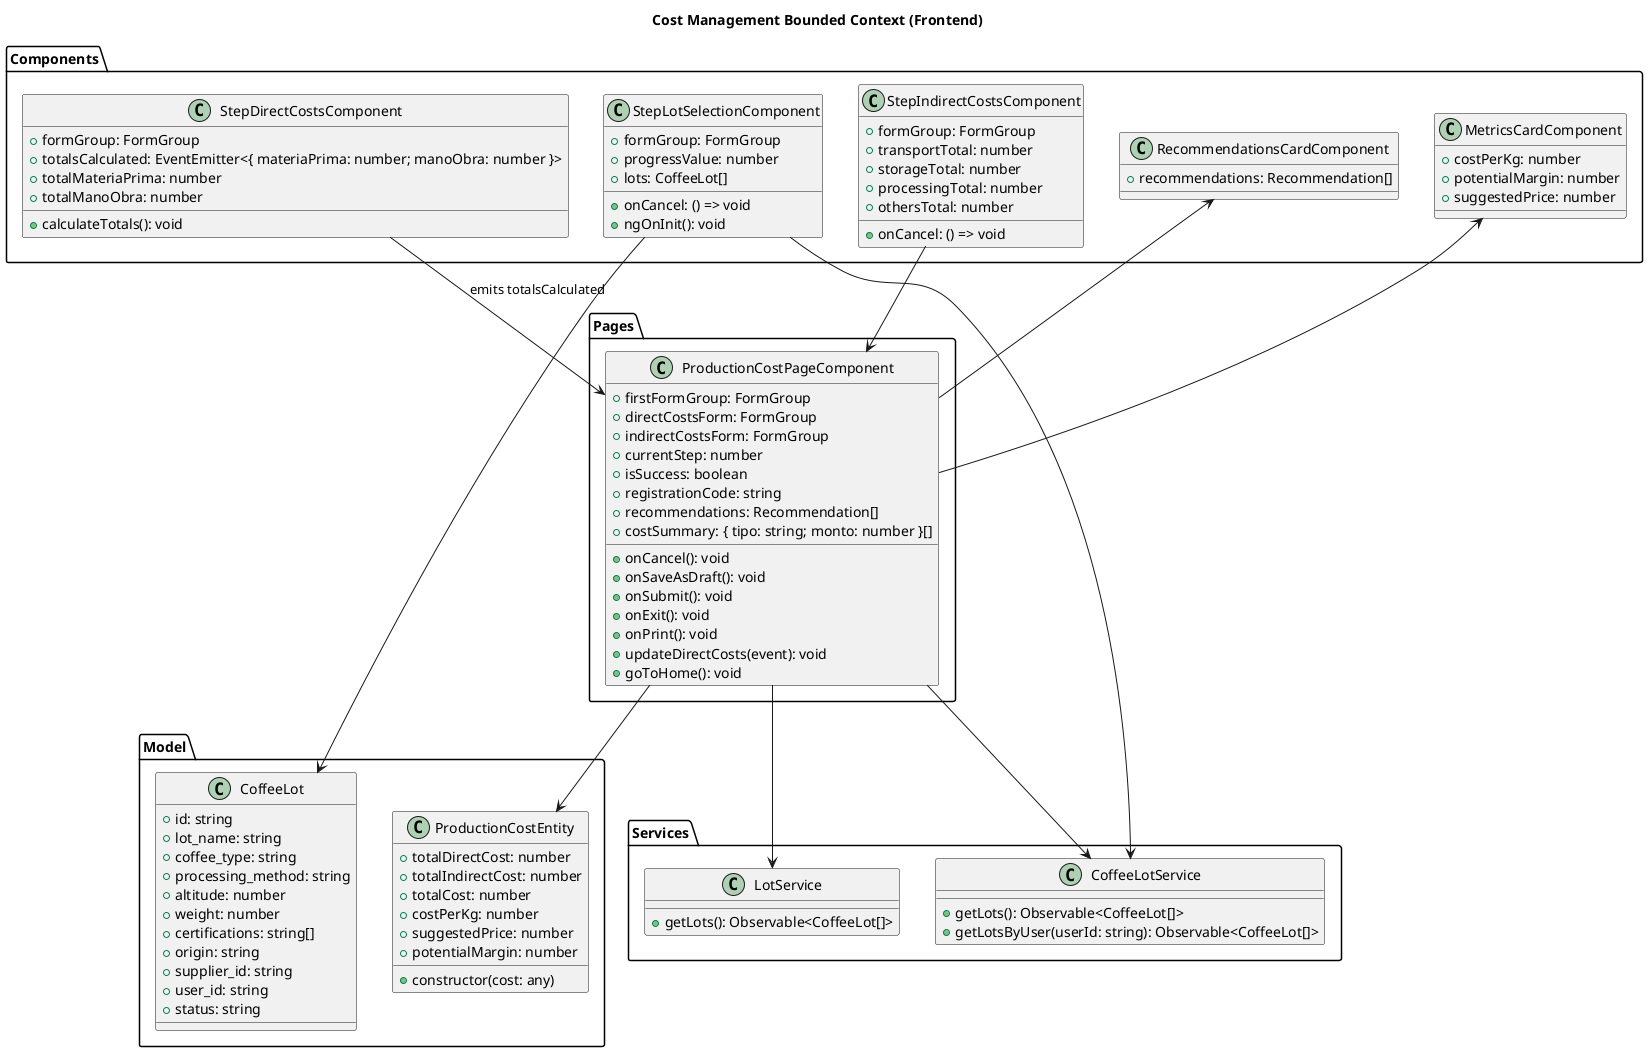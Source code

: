 @startuml
title Cost Management Bounded Context (Frontend)

' ==== MODEL ====
package "Model" {
  class CoffeeLot {
    +id: string
    +lot_name: string
    +coffee_type: string
    +processing_method: string
    +altitude: number
    +weight: number
    +certifications: string[]
    +origin: string
    +supplier_id: string
    +user_id: string
    +status: string
  }

  class ProductionCostEntity {
    +totalDirectCost: number
    +totalIndirectCost: number
    +totalCost: number
    +costPerKg: number
    +suggestedPrice: number
    +potentialMargin: number
    +constructor(cost: any)
  }
}

' ==== SERVICES ====
package "Services" {
  class CoffeeLotService {
    +getLots(): Observable<CoffeeLot[]>
    +getLotsByUser(userId: string): Observable<CoffeeLot[]>
  }
  class LotService {
    +getLots(): Observable<CoffeeLot[]>
  }
}

' ==== COMPONENTS ====
package "Components" {
  class MetricsCardComponent {
    +costPerKg: number
    +potentialMargin: number
    +suggestedPrice: number
  }
  class RecommendationsCardComponent {
    +recommendations: Recommendation[]
  }
  class StepDirectCostsComponent {
    +formGroup: FormGroup
    +totalsCalculated: EventEmitter<{ materiaPrima: number; manoObra: number }>
    +totalMateriaPrima: number
    +totalManoObra: number
    +calculateTotals(): void
  }
  class StepIndirectCostsComponent {
    +formGroup: FormGroup
    +onCancel: () => void
    +transportTotal: number
    +storageTotal: number
    +processingTotal: number
    +othersTotal: number
  }
  class StepLotSelectionComponent {
    +formGroup: FormGroup
    +progressValue: number
    +onCancel: () => void
    +lots: CoffeeLot[]
    +ngOnInit(): void
  }
}

' ==== PAGES ====
package "Pages" {
  class ProductionCostPageComponent {
    +firstFormGroup: FormGroup
    +directCostsForm: FormGroup
    +indirectCostsForm: FormGroup
    +currentStep: number
    +isSuccess: boolean
    +registrationCode: string
    +recommendations: Recommendation[]
    +costSummary: { tipo: string; monto: number }[]
    +onCancel(): void
    +onSaveAsDraft(): void
    +onSubmit(): void
    +onExit(): void
    +onPrint(): void
    +updateDirectCosts(event): void
    +goToHome(): void
  }
}

' ==== RELATIONSHIPS ====
StepLotSelectionComponent --> CoffeeLotService
StepLotSelectionComponent --> CoffeeLot
StepDirectCostsComponent --> ProductionCostPageComponent : "emits totalsCalculated"
StepIndirectCostsComponent --> ProductionCostPageComponent
MetricsCardComponent <-- ProductionCostPageComponent
RecommendationsCardComponent <-- ProductionCostPageComponent
ProductionCostPageComponent --> ProductionCostEntity
ProductionCostPageComponent --> CoffeeLotService
ProductionCostPageComponent --> LotService

@enduml
